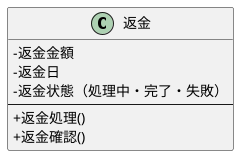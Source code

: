 @startuml 返金
skinparam classAttributeIconSize 0

class 返金 {
  - 返金金額
  - 返金日
  - 返金状態（処理中・完了・失敗）
  --
  + 返金処理()
  + 返金確認()
}

@enduml

